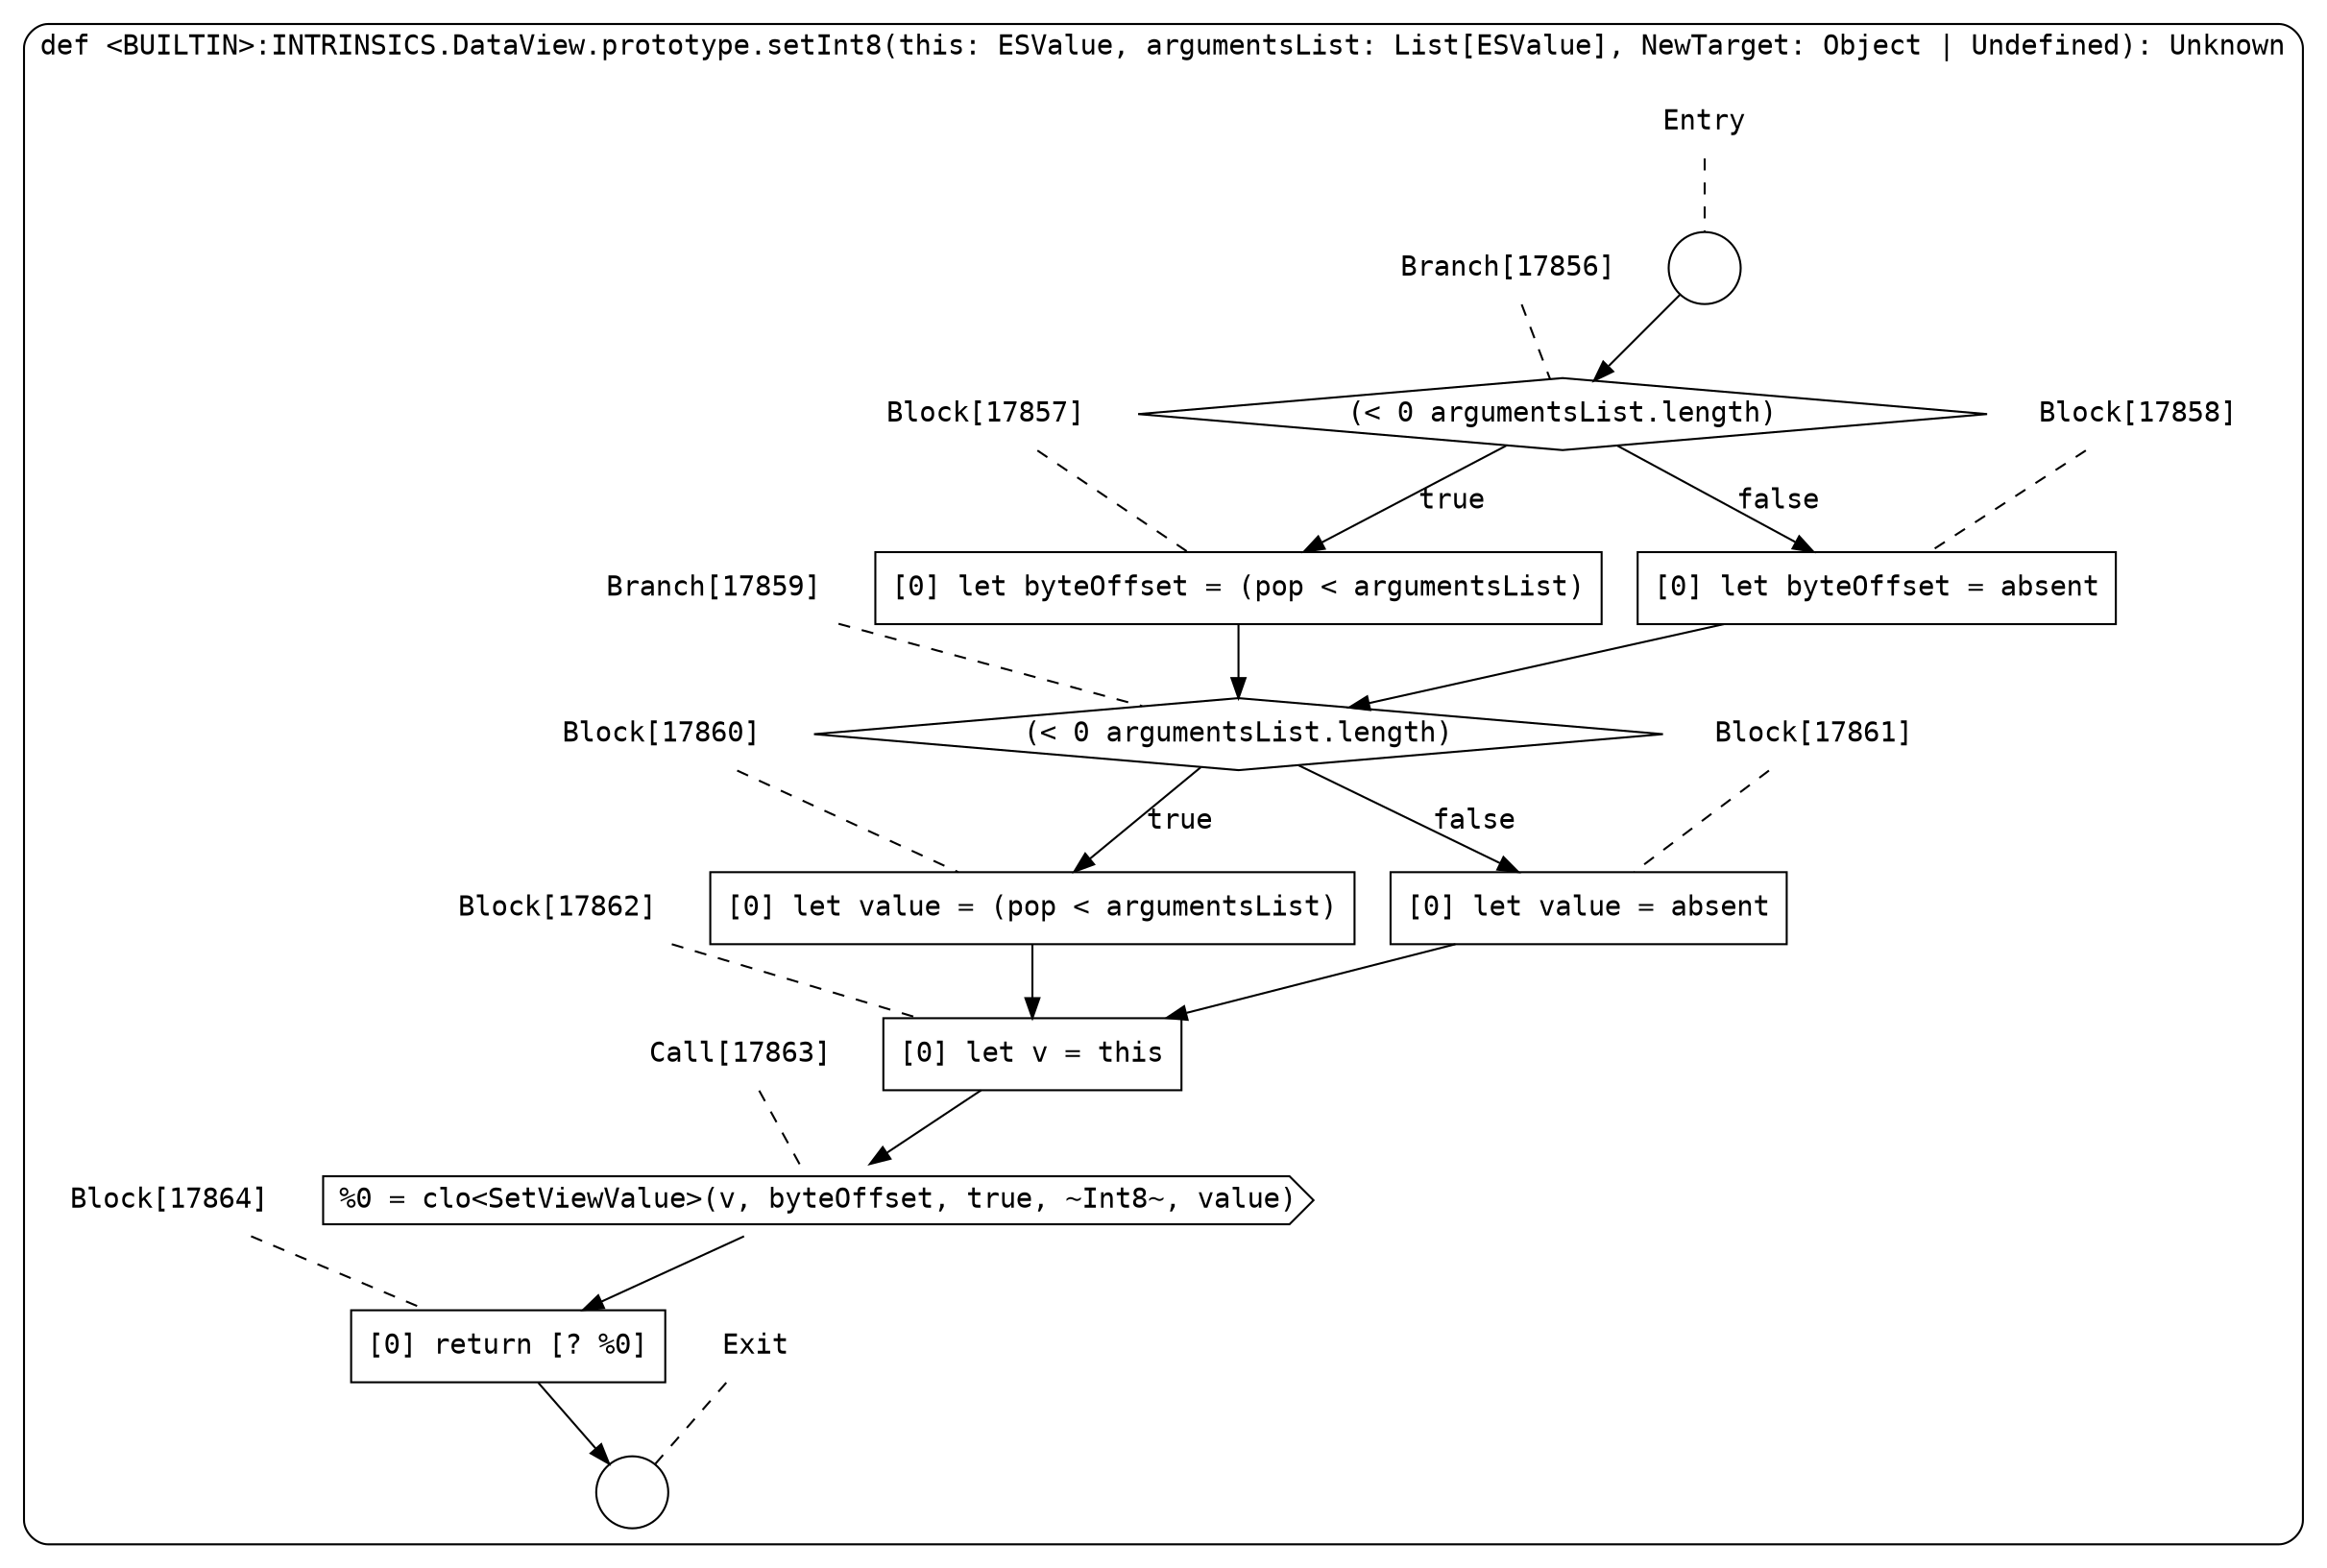 digraph {
  graph [fontname = "Consolas"]
  node [fontname = "Consolas"]
  edge [fontname = "Consolas"]
  subgraph cluster2514 {
    label = "def <BUILTIN>:INTRINSICS.DataView.prototype.setInt8(this: ESValue, argumentsList: List[ESValue], NewTarget: Object | Undefined): Unknown"
    style = rounded
    cluster2514_entry_name [shape=none, label=<<font color="black">Entry</font>>]
    cluster2514_entry_name -> cluster2514_entry [arrowhead=none, color="black", style=dashed]
    cluster2514_entry [shape=circle label=" " color="black" fillcolor="white" style=filled]
    cluster2514_entry -> node17856 [color="black"]
    cluster2514_exit_name [shape=none, label=<<font color="black">Exit</font>>]
    cluster2514_exit_name -> cluster2514_exit [arrowhead=none, color="black", style=dashed]
    cluster2514_exit [shape=circle label=" " color="black" fillcolor="white" style=filled]
    node17856_name [shape=none, label=<<font color="black">Branch[17856]</font>>]
    node17856_name -> node17856 [arrowhead=none, color="black", style=dashed]
    node17856 [shape=diamond, label=<<font color="black">(&lt; 0 argumentsList.length)</font>> color="black" fillcolor="white", style=filled]
    node17856 -> node17857 [label=<<font color="black">true</font>> color="black"]
    node17856 -> node17858 [label=<<font color="black">false</font>> color="black"]
    node17857_name [shape=none, label=<<font color="black">Block[17857]</font>>]
    node17857_name -> node17857 [arrowhead=none, color="black", style=dashed]
    node17857 [shape=box, label=<<font color="black">[0] let byteOffset = (pop &lt; argumentsList)<BR ALIGN="LEFT"/></font>> color="black" fillcolor="white", style=filled]
    node17857 -> node17859 [color="black"]
    node17858_name [shape=none, label=<<font color="black">Block[17858]</font>>]
    node17858_name -> node17858 [arrowhead=none, color="black", style=dashed]
    node17858 [shape=box, label=<<font color="black">[0] let byteOffset = absent<BR ALIGN="LEFT"/></font>> color="black" fillcolor="white", style=filled]
    node17858 -> node17859 [color="black"]
    node17859_name [shape=none, label=<<font color="black">Branch[17859]</font>>]
    node17859_name -> node17859 [arrowhead=none, color="black", style=dashed]
    node17859 [shape=diamond, label=<<font color="black">(&lt; 0 argumentsList.length)</font>> color="black" fillcolor="white", style=filled]
    node17859 -> node17860 [label=<<font color="black">true</font>> color="black"]
    node17859 -> node17861 [label=<<font color="black">false</font>> color="black"]
    node17860_name [shape=none, label=<<font color="black">Block[17860]</font>>]
    node17860_name -> node17860 [arrowhead=none, color="black", style=dashed]
    node17860 [shape=box, label=<<font color="black">[0] let value = (pop &lt; argumentsList)<BR ALIGN="LEFT"/></font>> color="black" fillcolor="white", style=filled]
    node17860 -> node17862 [color="black"]
    node17861_name [shape=none, label=<<font color="black">Block[17861]</font>>]
    node17861_name -> node17861 [arrowhead=none, color="black", style=dashed]
    node17861 [shape=box, label=<<font color="black">[0] let value = absent<BR ALIGN="LEFT"/></font>> color="black" fillcolor="white", style=filled]
    node17861 -> node17862 [color="black"]
    node17862_name [shape=none, label=<<font color="black">Block[17862]</font>>]
    node17862_name -> node17862 [arrowhead=none, color="black", style=dashed]
    node17862 [shape=box, label=<<font color="black">[0] let v = this<BR ALIGN="LEFT"/></font>> color="black" fillcolor="white", style=filled]
    node17862 -> node17863 [color="black"]
    node17863_name [shape=none, label=<<font color="black">Call[17863]</font>>]
    node17863_name -> node17863 [arrowhead=none, color="black", style=dashed]
    node17863 [shape=cds, label=<<font color="black">%0 = clo&lt;SetViewValue&gt;(v, byteOffset, true, ~Int8~, value)</font>> color="black" fillcolor="white", style=filled]
    node17863 -> node17864 [color="black"]
    node17864_name [shape=none, label=<<font color="black">Block[17864]</font>>]
    node17864_name -> node17864 [arrowhead=none, color="black", style=dashed]
    node17864 [shape=box, label=<<font color="black">[0] return [? %0]<BR ALIGN="LEFT"/></font>> color="black" fillcolor="white", style=filled]
    node17864 -> cluster2514_exit [color="black"]
  }
}